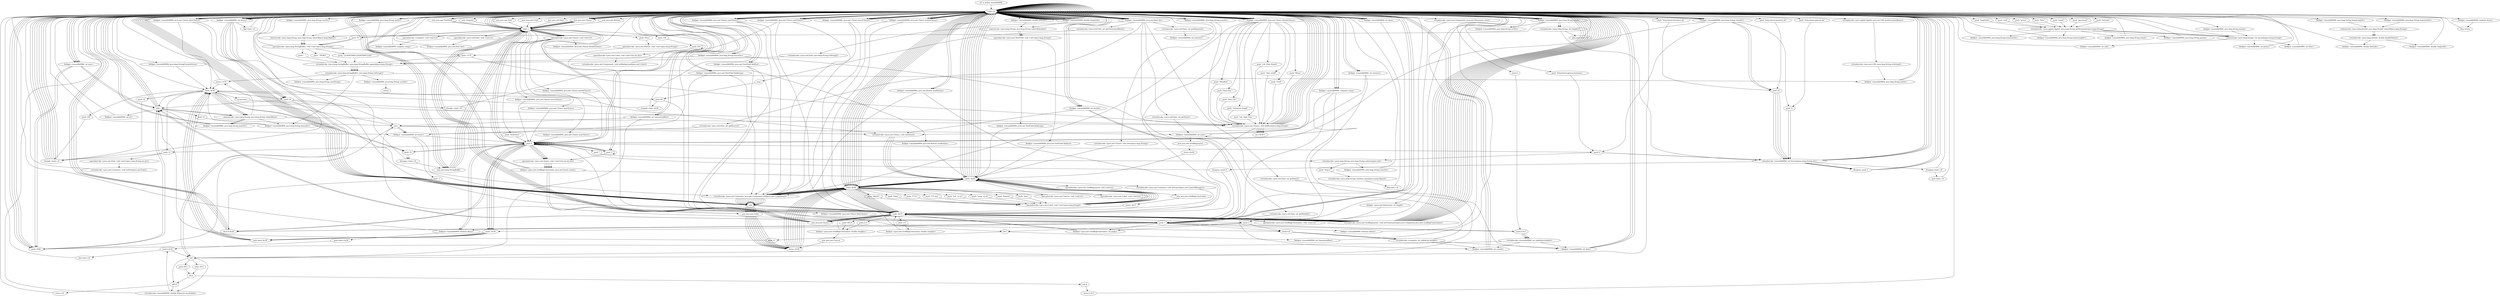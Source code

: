digraph "" {
    "r0 := @this: moonlib0994"
    "load.r r0"
    "r0 := @this: moonlib0994"->"load.r r0";
    "new compute"
    "load.r r0"->"new compute";
    "dup1.r"
    "new compute"->"dup1.r";
    "specialinvoke <compute: void <init>()>"
    "dup1.r"->"specialinvoke <compute: void <init>()>";
    "fieldput <moonlib0994: compute comp>"
    "specialinvoke <compute: void <init>()>"->"fieldput <moonlib0994: compute comp>";
    "fieldput <moonlib0994: compute comp>"->"load.r r0";
    "new java.awt.Font"
    "load.r r0"->"new java.awt.Font";
    "new java.awt.Font"->"dup1.r";
    "push \"Helvetica\""
    "dup1.r"->"push \"Helvetica\"";
    "push 0"
    "push \"Helvetica\""->"push 0";
    "push 12"
    "push 0"->"push 12";
    "specialinvoke <java.awt.Font: void <init>(java.lang.String,int,int)>"
    "push 12"->"specialinvoke <java.awt.Font: void <init>(java.lang.String,int,int)>";
    "virtualinvoke <java.awt.Container: void setFont(java.awt.Font)>"
    "specialinvoke <java.awt.Font: void <init>(java.lang.String,int,int)>"->"virtualinvoke <java.awt.Container: void setFont(java.awt.Font)>";
    "virtualinvoke <java.awt.Container: void setFont(java.awt.Font)>"->"load.r r0";
    "load.r r0"->"load.r r0";
    "virtualinvoke <java.awt.Component: java.awt.Dimension size()>"
    "load.r r0"->"virtualinvoke <java.awt.Component: java.awt.Dimension size()>";
    "fieldget <java.awt.Dimension: int height>"
    "virtualinvoke <java.awt.Component: java.awt.Dimension size()>"->"fieldget <java.awt.Dimension: int height>";
    "push 2"
    "fieldget <java.awt.Dimension: int height>"->"push 2";
    "div.i"
    "push 2"->"div.i";
    "push 15"
    "div.i"->"push 15";
    "add.i"
    "push 15"->"add.i";
    "fieldput <moonlib0994: int y0>"
    "add.i"->"fieldput <moonlib0994: int y0>";
    "fieldput <moonlib0994: int y0>"->"load.r r0";
    "new java.awt.Color"
    "load.r r0"->"new java.awt.Color";
    "new java.awt.Color"->"dup1.r";
    "push 150"
    "dup1.r"->"push 150";
    "push 255"
    "push 150"->"push 255";
    "push 255"->"push 255";
    "specialinvoke <java.awt.Color: void <init>(int,int,int)>"
    "push 255"->"specialinvoke <java.awt.Color: void <init>(int,int,int)>";
    "virtualinvoke <java.awt.Component: void setBackground(java.awt.Color)>"
    "specialinvoke <java.awt.Color: void <init>(int,int,int)>"->"virtualinvoke <java.awt.Component: void setBackground(java.awt.Color)>";
    "virtualinvoke <java.awt.Component: void setBackground(java.awt.Color)>"->"load.r r0";
    "load.r r0"->"load.r r0";
    "push \"latitude\""
    "load.r r0"->"push \"latitude\"";
    "virtualinvoke <java.applet.Applet: java.lang.String getParameter(java.lang.String)>"
    "push \"latitude\""->"virtualinvoke <java.applet.Applet: java.lang.String getParameter(java.lang.String)>";
    "fieldput <moonlib0994: java.lang.String homeLatStr>"
    "virtualinvoke <java.applet.Applet: java.lang.String getParameter(java.lang.String)>"->"fieldput <moonlib0994: java.lang.String homeLatStr>";
    "fieldput <moonlib0994: java.lang.String homeLatStr>"->"load.r r0";
    "load.r r0"->"load.r r0";
    "push \"longitude\""
    "load.r r0"->"push \"longitude\"";
    "push \"longitude\""->"virtualinvoke <java.applet.Applet: java.lang.String getParameter(java.lang.String)>";
    "fieldput <moonlib0994: java.lang.String homeLongStr>"
    "virtualinvoke <java.applet.Applet: java.lang.String getParameter(java.lang.String)>"->"fieldput <moonlib0994: java.lang.String homeLongStr>";
    "fieldput <moonlib0994: java.lang.String homeLongStr>"->"load.r r0";
    "load.r r0"->"load.r r0";
    "push \"red\""
    "load.r r0"->"push \"red\"";
    "push \"red\""->"virtualinvoke <java.applet.Applet: java.lang.String getParameter(java.lang.String)>";
    "staticinvoke <java.lang.Integer: int parseInt(java.lang.String)>"
    "virtualinvoke <java.applet.Applet: java.lang.String getParameter(java.lang.String)>"->"staticinvoke <java.lang.Integer: int parseInt(java.lang.String)>";
    "fieldput <moonlib0994: int red>"
    "staticinvoke <java.lang.Integer: int parseInt(java.lang.String)>"->"fieldput <moonlib0994: int red>";
    "fieldput <moonlib0994: int red>"->"load.r r0";
    "load.r r0"->"load.r r0";
    "push \"green\""
    "load.r r0"->"push \"green\"";
    "push \"green\""->"virtualinvoke <java.applet.Applet: java.lang.String getParameter(java.lang.String)>";
    "virtualinvoke <java.applet.Applet: java.lang.String getParameter(java.lang.String)>"->"staticinvoke <java.lang.Integer: int parseInt(java.lang.String)>";
    "fieldput <moonlib0994: int green>"
    "staticinvoke <java.lang.Integer: int parseInt(java.lang.String)>"->"fieldput <moonlib0994: int green>";
    "fieldput <moonlib0994: int green>"->"load.r r0";
    "load.r r0"->"load.r r0";
    "push \"blue\""
    "load.r r0"->"push \"blue\"";
    "push \"blue\""->"virtualinvoke <java.applet.Applet: java.lang.String getParameter(java.lang.String)>";
    "virtualinvoke <java.applet.Applet: java.lang.String getParameter(java.lang.String)>"->"staticinvoke <java.lang.Integer: int parseInt(java.lang.String)>";
    "fieldput <moonlib0994: int blue>"
    "staticinvoke <java.lang.Integer: int parseInt(java.lang.String)>"->"fieldput <moonlib0994: int blue>";
    "fieldput <moonlib0994: int blue>"->"load.r r0";
    "load.r r0"->"load.r r0";
    "fieldget <moonlib0994: java.lang.String homeLatStr>"
    "load.r r0"->"fieldget <moonlib0994: java.lang.String homeLatStr>";
    "staticinvoke <java.lang.Double: java.lang.Double valueOf(java.lang.String)>"
    "fieldget <moonlib0994: java.lang.String homeLatStr>"->"staticinvoke <java.lang.Double: java.lang.Double valueOf(java.lang.String)>";
    "virtualinvoke <java.lang.Double: double doubleValue()>"
    "staticinvoke <java.lang.Double: java.lang.Double valueOf(java.lang.String)>"->"virtualinvoke <java.lang.Double: double doubleValue()>";
    "fieldput <moonlib0994: double latitude>"
    "virtualinvoke <java.lang.Double: double doubleValue()>"->"fieldput <moonlib0994: double latitude>";
    "fieldput <moonlib0994: double latitude>"->"load.r r0";
    "load.r r0"->"load.r r0";
    "fieldget <moonlib0994: java.lang.String homeLongStr>"
    "load.r r0"->"fieldget <moonlib0994: java.lang.String homeLongStr>";
    "fieldget <moonlib0994: java.lang.String homeLongStr>"->"staticinvoke <java.lang.Double: java.lang.Double valueOf(java.lang.String)>";
    "staticinvoke <java.lang.Double: java.lang.Double valueOf(java.lang.String)>"->"virtualinvoke <java.lang.Double: double doubleValue()>";
    "fieldput <moonlib0994: double longitude>"
    "virtualinvoke <java.lang.Double: double doubleValue()>"->"fieldput <moonlib0994: double longitude>";
    "fieldput <moonlib0994: double longitude>"->"load.r r0";
    "load.r r0"->"load.r r0";
    "virtualinvoke <java.applet.Applet: java.net.URL getDocumentBase()>"
    "load.r r0"->"virtualinvoke <java.applet.Applet: java.net.URL getDocumentBase()>";
    "virtualinvoke <java.net.URL: java.lang.String toString()>"
    "virtualinvoke <java.applet.Applet: java.net.URL getDocumentBase()>"->"virtualinvoke <java.net.URL: java.lang.String toString()>";
    "fieldput <moonlib0994: java.lang.String myStr>"
    "virtualinvoke <java.net.URL: java.lang.String toString()>"->"fieldput <moonlib0994: java.lang.String myStr>";
    "fieldput <moonlib0994: java.lang.String myStr>"->"load.r r0";
    "new java.lang.StringBuffer"
    "load.r r0"->"new java.lang.StringBuffer";
    "new java.lang.StringBuffer"->"dup1.r";
    "dup1.r"->"load.r r0";
    "fieldget <moonlib0994: java.lang.String myStr>"
    "load.r r0"->"fieldget <moonlib0994: java.lang.String myStr>";
    "staticinvoke <java.lang.String: java.lang.String valueOf(java.lang.Object)>"
    "fieldget <moonlib0994: java.lang.String myStr>"->"staticinvoke <java.lang.String: java.lang.String valueOf(java.lang.Object)>";
    "specialinvoke <java.lang.StringBuffer: void <init>(java.lang.String)>"
    "staticinvoke <java.lang.String: java.lang.String valueOf(java.lang.Object)>"->"specialinvoke <java.lang.StringBuffer: void <init>(java.lang.String)>";
    "push \"1234567890123456789012345\""
    "specialinvoke <java.lang.StringBuffer: void <init>(java.lang.String)>"->"push \"1234567890123456789012345\"";
    "virtualinvoke <java.lang.StringBuffer: java.lang.StringBuffer append(java.lang.String)>"
    "push \"1234567890123456789012345\""->"virtualinvoke <java.lang.StringBuffer: java.lang.StringBuffer append(java.lang.String)>";
    "virtualinvoke <java.lang.StringBuffer: java.lang.String toString()>"
    "virtualinvoke <java.lang.StringBuffer: java.lang.StringBuffer append(java.lang.String)>"->"virtualinvoke <java.lang.StringBuffer: java.lang.String toString()>";
    "virtualinvoke <java.lang.StringBuffer: java.lang.String toString()>"->"fieldput <moonlib0994: java.lang.String myStr>";
    "fieldput <moonlib0994: java.lang.String myStr>"->"load.r r0";
    "load.r r0"->"load.r r0";
    "load.r r0"->"fieldget <moonlib0994: java.lang.String myStr>";
    "fieldget <moonlib0994: java.lang.String myStr>"->"push 0";
    "push 27"
    "push 0"->"push 27";
    "virtualinvoke <java.lang.String: java.lang.String substring(int,int)>"
    "push 27"->"virtualinvoke <java.lang.String: java.lang.String substring(int,int)>";
    "fieldput <moonlib0994: java.lang.String wwwStr>"
    "virtualinvoke <java.lang.String: java.lang.String substring(int,int)>"->"fieldput <moonlib0994: java.lang.String wwwStr>";
    "fieldput <moonlib0994: java.lang.String wwwStr>"->"load.r r0";
    "new java.util.Date"
    "load.r r0"->"new java.util.Date";
    "new java.util.Date"->"dup1.r";
    "specialinvoke <java.util.Date: void <init>()>"
    "dup1.r"->"specialinvoke <java.util.Date: void <init>()>";
    "fieldput <moonlib0994: java.util.Date dat>"
    "specialinvoke <java.util.Date: void <init>()>"->"fieldput <moonlib0994: java.util.Date dat>";
    "fieldput <moonlib0994: java.util.Date dat>"->"load.r r0";
    "load.r r0"->"load.r r0";
    "fieldget <moonlib0994: java.util.Date dat>"
    "load.r r0"->"fieldget <moonlib0994: java.util.Date dat>";
    "virtualinvoke <java.util.Date: int getYear()>"
    "fieldget <moonlib0994: java.util.Date dat>"->"virtualinvoke <java.util.Date: int getYear()>";
    "fieldput <moonlib0994: int year>"
    "virtualinvoke <java.util.Date: int getYear()>"->"fieldput <moonlib0994: int year>";
    "fieldput <moonlib0994: int year>"->"load.r r0";
    "load.r r0"->"load.r r0";
    "load.r r0"->"fieldget <moonlib0994: java.util.Date dat>";
    "virtualinvoke <java.util.Date: int getMonth()>"
    "fieldget <moonlib0994: java.util.Date dat>"->"virtualinvoke <java.util.Date: int getMonth()>";
    "fieldput <moonlib0994: int month>"
    "virtualinvoke <java.util.Date: int getMonth()>"->"fieldput <moonlib0994: int month>";
    "fieldput <moonlib0994: int month>"->"load.r r0";
    "load.r r0"->"load.r r0";
    "load.r r0"->"fieldget <moonlib0994: java.util.Date dat>";
    "virtualinvoke <java.util.Date: int getDate()>"
    "fieldget <moonlib0994: java.util.Date dat>"->"virtualinvoke <java.util.Date: int getDate()>";
    "fieldput <moonlib0994: int date>"
    "virtualinvoke <java.util.Date: int getDate()>"->"fieldput <moonlib0994: int date>";
    "fieldput <moonlib0994: int date>"->"load.r r0";
    "load.r r0"->"load.r r0";
    "load.r r0"->"fieldget <moonlib0994: java.util.Date dat>";
    "virtualinvoke <java.util.Date: int getHours()>"
    "fieldget <moonlib0994: java.util.Date dat>"->"virtualinvoke <java.util.Date: int getHours()>";
    "fieldput <moonlib0994: int hours>"
    "virtualinvoke <java.util.Date: int getHours()>"->"fieldput <moonlib0994: int hours>";
    "fieldput <moonlib0994: int hours>"->"load.r r0";
    "load.r r0"->"load.r r0";
    "fieldget <moonlib0994: int date>"
    "load.r r0"->"fieldget <moonlib0994: int date>";
    "fieldget <moonlib0994: int date>"->"load.r r0";
    "fieldget <moonlib0994: int month>"
    "load.r r0"->"fieldget <moonlib0994: int month>";
    "push 1"
    "fieldget <moonlib0994: int month>"->"push 1";
    "push 1"->"add.i";
    "add.i"->"load.r r0";
    "fieldget <moonlib0994: int year>"
    "load.r r0"->"fieldget <moonlib0994: int year>";
    "push 1900"
    "fieldget <moonlib0994: int year>"->"push 1900";
    "push 1900"->"add.i";
    "add.i"->"load.r r0";
    "fieldget <moonlib0994: int hours>"
    "load.r r0"->"fieldget <moonlib0994: int hours>";
    "i2d"
    "fieldget <moonlib0994: int hours>"->"i2d";
    "virtualinvoke <moonlib0994: double JD(int,int,int,double)>"
    "i2d"->"virtualinvoke <moonlib0994: double JD(int,int,int,double)>";
    "virtualinvoke <moonlib0994: double JD(int,int,int,double)>"->"load.r r0";
    "load.r r0"->"load.r r0";
    "load.r r0"->"fieldget <moonlib0994: java.util.Date dat>";
    "virtualinvoke <java.util.Date: int getTimezoneOffset()>"
    "fieldget <moonlib0994: java.util.Date dat>"->"virtualinvoke <java.util.Date: int getTimezoneOffset()>";
    "neg.i"
    "virtualinvoke <java.util.Date: int getTimezoneOffset()>"->"neg.i";
    "push 60"
    "neg.i"->"push 60";
    "push 60"->"div.i";
    "fieldput <moonlib0994: int timezoneoffset>"
    "div.i"->"fieldput <moonlib0994: int timezoneoffset>";
    "fieldput <moonlib0994: int timezoneoffset>"->"load.r r0";
    "fieldget <moonlib0994: int timezoneoffset>"
    "load.r r0"->"fieldget <moonlib0994: int timezoneoffset>";
    "fieldget <moonlib0994: int timezoneoffset>"->"i2d";
    "push 24.0"
    "i2d"->"push 24.0";
    "div.d"
    "push 24.0"->"div.d";
    "sub.d"
    "div.d"->"sub.d";
    "store.d d15"
    "sub.d"->"store.d d15";
    "store.d d15"->"load.r r0";
    "load.r r0"->"load.r r0";
    "load.r r0"->"fieldget <moonlib0994: int hours>";
    "fieldget <moonlib0994: int hours>"->"load.r r0";
    "load.r r0"->"fieldget <moonlib0994: int timezoneoffset>";
    "sub.i"
    "fieldget <moonlib0994: int timezoneoffset>"->"sub.i";
    "sub.i"->"fieldput <moonlib0994: int hours>";
    "fieldput <moonlib0994: int hours>"->"push 0";
    "store.b $r36"
    "push 0"->"store.b $r36";
    "store.b $r36"->"load.r r0";
    "load.r r0"->"fieldget <moonlib0994: int hours>";
    "ifge load.r r0"
    "fieldget <moonlib0994: int hours>"->"ifge load.r r0";
    "ifge load.r r0"->"load.r r0";
    "load.r r0"->"load.r r0";
    "load.r r0"->"fieldget <moonlib0994: int hours>";
    "push 24"
    "fieldget <moonlib0994: int hours>"->"push 24";
    "push 24"->"add.i";
    "add.i"->"fieldput <moonlib0994: int hours>";
    "push -1"
    "fieldput <moonlib0994: int hours>"->"push -1";
    "push -1"->"store.b $r36";
    "store.b $r36"->"load.r r0";
    "load.r r0"->"fieldget <moonlib0994: int hours>";
    "fieldget <moonlib0994: int hours>"->"push 24";
    "ifcmple.i load.r r0"
    "push 24"->"ifcmple.i load.r r0";
    "ifcmple.i load.r r0"->"load.r r0";
    "load.r r0"->"load.r r0";
    "load.r r0"->"fieldget <moonlib0994: int hours>";
    "fieldget <moonlib0994: int hours>"->"push 24";
    "push 24"->"sub.i";
    "sub.i"->"fieldput <moonlib0994: int hours>";
    "fieldput <moonlib0994: int hours>"->"push 1";
    "push 1"->"store.b $r36";
    "store.b $r36"->"load.r r0";
    "load.r r0"->"load.r r0";
    "load.r r0"->"fieldget <moonlib0994: java.util.Date dat>";
    "virtualinvoke <java.util.Date: int getMinutes()>"
    "fieldget <moonlib0994: java.util.Date dat>"->"virtualinvoke <java.util.Date: int getMinutes()>";
    "fieldput <moonlib0994: int minutes>"
    "virtualinvoke <java.util.Date: int getMinutes()>"->"fieldput <moonlib0994: int minutes>";
    "fieldput <moonlib0994: int minutes>"->"load.r r0";
    "load.r r0"->"load.r r0";
    "load.r r0"->"fieldget <moonlib0994: int date>";
    "fieldget <moonlib0994: int date>"->"load.r r0";
    "load.r r0"->"fieldget <moonlib0994: int month>";
    "fieldget <moonlib0994: int month>"->"push 1";
    "push 1"->"add.i";
    "add.i"->"load.r r0";
    "load.r r0"->"fieldget <moonlib0994: int year>";
    "fieldget <moonlib0994: int year>"->"push 1900";
    "push 1900"->"add.i";
    "add.i"->"load.r r0";
    "load.r r0"->"fieldget <moonlib0994: int hours>";
    "fieldget <moonlib0994: int hours>"->"i2d";
    "i2d"->"load.r r0";
    "fieldget <moonlib0994: int minutes>"
    "load.r r0"->"fieldget <moonlib0994: int minutes>";
    "fieldget <moonlib0994: int minutes>"->"i2d";
    "push 60.0"
    "i2d"->"push 60.0";
    "push 60.0"->"div.d";
    "add.d"
    "div.d"->"add.d";
    "add.d"->"virtualinvoke <moonlib0994: double JD(int,int,int,double)>";
    "load.b $r36"
    "virtualinvoke <moonlib0994: double JD(int,int,int,double)>"->"load.b $r36";
    "load.b $r36"->"i2d";
    "i2d"->"add.d";
    "store.d d1"
    "add.d"->"store.d d1";
    "store.d d1"->"load.r r0";
    "load.r r0"->"load.r r0";
    "fieldget <moonlib0994: compute comp>"
    "load.r r0"->"fieldget <moonlib0994: compute comp>";
    "fieldget <moonlib0994: compute comp>"->"push 2";
    "load.d d1"
    "push 2"->"load.d d1";
    "virtualinvoke <compute: int caldat(int,double)>"
    "load.d d1"->"virtualinvoke <compute: int caldat(int,double)>";
    "virtualinvoke <compute: int caldat(int,double)>"->"fieldput <moonlib0994: int month>";
    "fieldput <moonlib0994: int month>"->"load.r r0";
    "load.r r0"->"load.r r0";
    "load.r r0"->"fieldget <moonlib0994: compute comp>";
    "fieldget <moonlib0994: compute comp>"->"push 1";
    "push 1"->"load.d d1";
    "load.d d1"->"virtualinvoke <compute: int caldat(int,double)>";
    "virtualinvoke <compute: int caldat(int,double)>"->"fieldput <moonlib0994: int date>";
    "fieldput <moonlib0994: int date>"->"load.r r0";
    "load.r r0"->"load.r r0";
    "load.r r0"->"fieldget <moonlib0994: compute comp>";
    "fieldget <moonlib0994: compute comp>"->"push 0";
    "push 0"->"load.d d1";
    "load.d d1"->"virtualinvoke <compute: int caldat(int,double)>";
    "virtualinvoke <compute: int caldat(int,double)>"->"fieldput <moonlib0994: int year>";
    "fieldput <moonlib0994: int year>"->"load.r r0";
    "load.r r0"->"load.r r0";
    "load.r r0"->"push 1";
    "load.d d15"
    "push 1"->"load.d d15";
    "virtualinvoke <moonlib0994: int caldat(int,double)>"
    "load.d d15"->"virtualinvoke <moonlib0994: int caldat(int,double)>";
    "virtualinvoke <moonlib0994: int caldat(int,double)>"->"fieldput <moonlib0994: int date>";
    "fieldput <moonlib0994: int date>"->"load.r r0";
    "load.r r0"->"load.r r0";
    "load.r r0"->"push 2";
    "push 2"->"load.d d15";
    "load.d d15"->"virtualinvoke <moonlib0994: int caldat(int,double)>";
    "virtualinvoke <moonlib0994: int caldat(int,double)>"->"fieldput <moonlib0994: int month>";
    "fieldput <moonlib0994: int month>"->"load.r r0";
    "load.r r0"->"load.r r0";
    "push 4"
    "load.r r0"->"push 4";
    "push 4"->"load.d d15";
    "load.d d15"->"virtualinvoke <moonlib0994: int caldat(int,double)>";
    "virtualinvoke <moonlib0994: int caldat(int,double)>"->"push 1900";
    "push 1900"->"sub.i";
    "sub.i"->"fieldput <moonlib0994: int year>";
    "new java.awt.GridBagLayout"
    "fieldput <moonlib0994: int year>"->"new java.awt.GridBagLayout";
    "store.r $r36"
    "new java.awt.GridBagLayout"->"store.r $r36";
    "load.r $r36"
    "store.r $r36"->"load.r $r36";
    "specialinvoke <java.awt.GridBagLayout: void <init>()>"
    "load.r $r36"->"specialinvoke <java.awt.GridBagLayout: void <init>()>";
    "new java.awt.GridBagConstraints"
    "specialinvoke <java.awt.GridBagLayout: void <init>()>"->"new java.awt.GridBagConstraints";
    "store.r $r37"
    "new java.awt.GridBagConstraints"->"store.r $r37";
    "load.r $r37"
    "store.r $r37"->"load.r $r37";
    "specialinvoke <java.awt.GridBagConstraints: void <init>()>"
    "load.r $r37"->"specialinvoke <java.awt.GridBagConstraints: void <init>()>";
    "specialinvoke <java.awt.GridBagConstraints: void <init>()>"->"load.r r0";
    "load.r r0"->"load.r $r36";
    "virtualinvoke <java.awt.Container: void setLayout(java.awt.LayoutManager)>"
    "load.r $r36"->"virtualinvoke <java.awt.Container: void setLayout(java.awt.LayoutManager)>";
    "virtualinvoke <java.awt.Container: void setLayout(java.awt.LayoutManager)>"->"load.r $r37";
    "push 1.0"
    "load.r $r37"->"push 1.0";
    "fieldput <java.awt.GridBagConstraints: double weightx>"
    "push 1.0"->"fieldput <java.awt.GridBagConstraints: double weightx>";
    "fieldput <java.awt.GridBagConstraints: double weightx>"->"load.r $r37";
    "push 0.0"
    "load.r $r37"->"push 0.0";
    "fieldput <java.awt.GridBagConstraints: double weighty>"
    "push 0.0"->"fieldput <java.awt.GridBagConstraints: double weighty>";
    "fieldput <java.awt.GridBagConstraints: double weighty>"->"load.r $r37";
    "new java.awt.Insets"
    "load.r $r37"->"new java.awt.Insets";
    "new java.awt.Insets"->"dup1.r";
    "push 5"
    "dup1.r"->"push 5";
    "push 5"->"push 5";
    "push 5"->"push 0";
    "push 0"->"push 0";
    "specialinvoke <java.awt.Insets: void <init>(int,int,int,int)>"
    "push 0"->"specialinvoke <java.awt.Insets: void <init>(int,int,int,int)>";
    "fieldput <java.awt.GridBagConstraints: java.awt.Insets insets>"
    "specialinvoke <java.awt.Insets: void <init>(int,int,int,int)>"->"fieldput <java.awt.GridBagConstraints: java.awt.Insets insets>";
    "new java.awt.Label"
    "fieldput <java.awt.GridBagConstraints: java.awt.Insets insets>"->"new java.awt.Label";
    "store.r $r39"
    "new java.awt.Label"->"store.r $r39";
    "load.r $r39"
    "store.r $r39"->"load.r $r39";
    "push \"Year\""
    "load.r $r39"->"push \"Year\"";
    "specialinvoke <java.awt.Label: void <init>(java.lang.String)>"
    "push \"Year\""->"specialinvoke <java.awt.Label: void <init>(java.lang.String)>";
    "specialinvoke <java.awt.Label: void <init>(java.lang.String)>"->"load.r $r36";
    "load.r $r36"->"load.r $r39";
    "load.r $r39"->"load.r $r37";
    "virtualinvoke <java.awt.GridBagLayout: void setConstraints(java.awt.Component,java.awt.GridBagConstraints)>"
    "load.r $r37"->"virtualinvoke <java.awt.GridBagLayout: void setConstraints(java.awt.Component,java.awt.GridBagConstraints)>";
    "virtualinvoke <java.awt.GridBagLayout: void setConstraints(java.awt.Component,java.awt.GridBagConstraints)>"->"load.r r0";
    "load.r r0"->"load.r $r39";
    "virtualinvoke <java.awt.Container: java.awt.Component add(java.awt.Component)>"
    "load.r $r39"->"virtualinvoke <java.awt.Container: java.awt.Component add(java.awt.Component)>";
    "pop"
    "virtualinvoke <java.awt.Container: java.awt.Component add(java.awt.Component)>"->"pop";
    "pop"->"load.r $r37";
    "load.r $r37"->"new java.awt.Insets";
    "new java.awt.Insets"->"dup1.r";
    "dup1.r"->"push 5";
    "push 5"->"push 0";
    "push 0"->"push 0";
    "push 0"->"push 0";
    "push 0"->"specialinvoke <java.awt.Insets: void <init>(int,int,int,int)>";
    "specialinvoke <java.awt.Insets: void <init>(int,int,int,int)>"->"fieldput <java.awt.GridBagConstraints: java.awt.Insets insets>";
    "fieldput <java.awt.GridBagConstraints: java.awt.Insets insets>"->"new java.awt.Label";
    "new java.awt.Label"->"store.r $r39";
    "store.r $r39"->"load.r $r39";
    "push \"Month\""
    "load.r $r39"->"push \"Month\"";
    "push \"Month\""->"specialinvoke <java.awt.Label: void <init>(java.lang.String)>";
    "specialinvoke <java.awt.Label: void <init>(java.lang.String)>"->"load.r $r36";
    "load.r $r36"->"load.r $r39";
    "load.r $r39"->"load.r $r37";
    "load.r $r37"->"virtualinvoke <java.awt.GridBagLayout: void setConstraints(java.awt.Component,java.awt.GridBagConstraints)>";
    "virtualinvoke <java.awt.GridBagLayout: void setConstraints(java.awt.Component,java.awt.GridBagConstraints)>"->"load.r r0";
    "load.r r0"->"load.r $r39";
    "load.r $r39"->"virtualinvoke <java.awt.Container: java.awt.Component add(java.awt.Component)>";
    "virtualinvoke <java.awt.Container: java.awt.Component add(java.awt.Component)>"->"pop";
    "pop"->"new java.awt.Label";
    "new java.awt.Label"->"store.r $r39";
    "store.r $r39"->"load.r $r39";
    "push \"Date\""
    "load.r $r39"->"push \"Date\"";
    "push \"Date\""->"specialinvoke <java.awt.Label: void <init>(java.lang.String)>";
    "specialinvoke <java.awt.Label: void <init>(java.lang.String)>"->"load.r $r36";
    "load.r $r36"->"load.r $r39";
    "load.r $r39"->"load.r $r37";
    "load.r $r37"->"virtualinvoke <java.awt.GridBagLayout: void setConstraints(java.awt.Component,java.awt.GridBagConstraints)>";
    "virtualinvoke <java.awt.GridBagLayout: void setConstraints(java.awt.Component,java.awt.GridBagConstraints)>"->"load.r r0";
    "load.r r0"->"load.r $r39";
    "load.r $r39"->"virtualinvoke <java.awt.Container: java.awt.Component add(java.awt.Component)>";
    "virtualinvoke <java.awt.Container: java.awt.Component add(java.awt.Component)>"->"pop";
    "pop"->"new java.awt.Label";
    "new java.awt.Label"->"store.r $r39";
    "store.r $r39"->"load.r $r39";
    "push \"UT h\""
    "load.r $r39"->"push \"UT h\"";
    "push \"UT h\""->"specialinvoke <java.awt.Label: void <init>(java.lang.String)>";
    "specialinvoke <java.awt.Label: void <init>(java.lang.String)>"->"load.r $r36";
    "load.r $r36"->"load.r $r39";
    "load.r $r39"->"load.r $r37";
    "load.r $r37"->"virtualinvoke <java.awt.GridBagLayout: void setConstraints(java.awt.Component,java.awt.GridBagConstraints)>";
    "virtualinvoke <java.awt.GridBagLayout: void setConstraints(java.awt.Component,java.awt.GridBagConstraints)>"->"load.r r0";
    "load.r r0"->"load.r $r39";
    "load.r $r39"->"virtualinvoke <java.awt.Container: java.awt.Component add(java.awt.Component)>";
    "virtualinvoke <java.awt.Container: java.awt.Component add(java.awt.Component)>"->"pop";
    "pop"->"new java.awt.Label";
    "new java.awt.Label"->"store.r $r39";
    "store.r $r39"->"load.r $r39";
    "push \"UT min\""
    "load.r $r39"->"push \"UT min\"";
    "push \"UT min\""->"specialinvoke <java.awt.Label: void <init>(java.lang.String)>";
    "specialinvoke <java.awt.Label: void <init>(java.lang.String)>"->"load.r $r36";
    "load.r $r36"->"load.r $r39";
    "load.r $r39"->"load.r $r37";
    "load.r $r37"->"virtualinvoke <java.awt.GridBagLayout: void setConstraints(java.awt.Component,java.awt.GridBagConstraints)>";
    "virtualinvoke <java.awt.GridBagLayout: void setConstraints(java.awt.Component,java.awt.GridBagConstraints)>"->"load.r r0";
    "load.r r0"->"load.r $r39";
    "load.r $r39"->"virtualinvoke <java.awt.Container: java.awt.Component add(java.awt.Component)>";
    "virtualinvoke <java.awt.Container: java.awt.Component add(java.awt.Component)>"->"pop";
    "pop"->"new java.awt.Label";
    "new java.awt.Label"->"store.r $r39";
    "store.r $r39"->"load.r $r39";
    "specialinvoke <java.awt.Label: void <init>()>"
    "load.r $r39"->"specialinvoke <java.awt.Label: void <init>()>";
    "specialinvoke <java.awt.Label: void <init>()>"->"load.r $r36";
    "load.r $r36"->"load.r $r39";
    "load.r $r39"->"load.r $r37";
    "load.r $r37"->"virtualinvoke <java.awt.GridBagLayout: void setConstraints(java.awt.Component,java.awt.GridBagConstraints)>";
    "virtualinvoke <java.awt.GridBagLayout: void setConstraints(java.awt.Component,java.awt.GridBagConstraints)>"->"load.r r0";
    "load.r r0"->"load.r $r39";
    "load.r $r39"->"virtualinvoke <java.awt.Container: java.awt.Component add(java.awt.Component)>";
    "virtualinvoke <java.awt.Container: java.awt.Component add(java.awt.Component)>"->"pop";
    "pop"->"new java.awt.Label";
    "new java.awt.Label"->"store.r $r39";
    "store.r $r39"->"load.r $r39";
    "push \"Lat. xx.xx\""
    "load.r $r39"->"push \"Lat. xx.xx\"";
    "push \"Lat. xx.xx\""->"specialinvoke <java.awt.Label: void <init>(java.lang.String)>";
    "specialinvoke <java.awt.Label: void <init>(java.lang.String)>"->"load.r $r36";
    "load.r $r36"->"load.r $r39";
    "load.r $r39"->"load.r $r37";
    "load.r $r37"->"virtualinvoke <java.awt.GridBagLayout: void setConstraints(java.awt.Component,java.awt.GridBagConstraints)>";
    "virtualinvoke <java.awt.GridBagLayout: void setConstraints(java.awt.Component,java.awt.GridBagConstraints)>"->"load.r r0";
    "load.r r0"->"load.r $r39";
    "load.r $r39"->"virtualinvoke <java.awt.Container: java.awt.Component add(java.awt.Component)>";
    "virtualinvoke <java.awt.Container: java.awt.Component add(java.awt.Component)>"->"pop";
    "pop"->"new java.awt.Label";
    "new java.awt.Label"->"store.r $r39";
    "store.r $r39"->"load.r $r39";
    "push \"Long. xx.xx\""
    "load.r $r39"->"push \"Long. xx.xx\"";
    "push \"Long. xx.xx\""->"specialinvoke <java.awt.Label: void <init>(java.lang.String)>";
    "specialinvoke <java.awt.Label: void <init>(java.lang.String)>"->"load.r $r36";
    "load.r $r36"->"load.r $r39";
    "load.r $r39"->"load.r $r37";
    "load.r $r37"->"virtualinvoke <java.awt.GridBagLayout: void setConstraints(java.awt.Component,java.awt.GridBagConstraints)>";
    "virtualinvoke <java.awt.GridBagLayout: void setConstraints(java.awt.Component,java.awt.GridBagConstraints)>"->"load.r r0";
    "load.r r0"->"load.r $r39";
    "load.r $r39"->"virtualinvoke <java.awt.Container: java.awt.Component add(java.awt.Component)>";
    "virtualinvoke <java.awt.Container: java.awt.Component add(java.awt.Component)>"->"pop";
    "pop"->"new java.awt.Label";
    "new java.awt.Label"->"store.r $r39";
    "store.r $r39"->"load.r $r39";
    "push \"Details\""
    "load.r $r39"->"push \"Details\"";
    "push \"Details\""->"specialinvoke <java.awt.Label: void <init>(java.lang.String)>";
    "specialinvoke <java.awt.Label: void <init>(java.lang.String)>"->"load.r $r36";
    "load.r $r36"->"load.r $r39";
    "load.r $r39"->"load.r $r37";
    "load.r $r37"->"virtualinvoke <java.awt.GridBagLayout: void setConstraints(java.awt.Component,java.awt.GridBagConstraints)>";
    "virtualinvoke <java.awt.GridBagLayout: void setConstraints(java.awt.Component,java.awt.GridBagConstraints)>"->"load.r r0";
    "load.r r0"->"load.r $r39";
    "load.r $r39"->"virtualinvoke <java.awt.Container: java.awt.Component add(java.awt.Component)>";
    "virtualinvoke <java.awt.Container: java.awt.Component add(java.awt.Component)>"->"pop";
    "pop"->"load.r $r37";
    "load.r $r37"->"push 1";
    "fieldput <java.awt.GridBagConstraints: int gridy>"
    "push 1"->"fieldput <java.awt.GridBagConstraints: int gridy>";
    "fieldput <java.awt.GridBagConstraints: int gridy>"->"load.r $r37";
    "load.r $r37"->"new java.awt.Insets";
    "new java.awt.Insets"->"dup1.r";
    "dup1.r"->"push 0";
    "push 10"
    "push 0"->"push 10";
    "push 10"->"push 0";
    "push 0"->"push 0";
    "push 0"->"specialinvoke <java.awt.Insets: void <init>(int,int,int,int)>";
    "specialinvoke <java.awt.Insets: void <init>(int,int,int,int)>"->"fieldput <java.awt.GridBagConstraints: java.awt.Insets insets>";
    "fieldput <java.awt.GridBagConstraints: java.awt.Insets insets>"->"load.r r0";
    "new java.awt.Choice"
    "load.r r0"->"new java.awt.Choice";
    "new java.awt.Choice"->"dup1.r";
    "specialinvoke <java.awt.Choice: void <init>()>"
    "dup1.r"->"specialinvoke <java.awt.Choice: void <init>()>";
    "fieldput <moonlib0994: java.awt.Choice yearChoice>"
    "specialinvoke <java.awt.Choice: void <init>()>"->"fieldput <moonlib0994: java.awt.Choice yearChoice>";
    "fieldput <moonlib0994: java.awt.Choice yearChoice>"->"push 0";
    "store.i $r39"
    "push 0"->"store.i $r39";
    "goto load.i $r39"
    "store.i $r39"->"goto load.i $r39";
    "load.i $r39"
    "goto load.i $r39"->"load.i $r39";
    "push 100"
    "load.i $r39"->"push 100";
    "ifcmplt.i load.r r0"
    "push 100"->"ifcmplt.i load.r r0";
    "ifcmplt.i load.r r0"->"load.r r0";
    "load.r r0"->"push 1900";
    "push 1900"->"load.r r0";
    "load.r r0"->"fieldget <moonlib0994: int year>";
    "fieldget <moonlib0994: int year>"->"add.i";
    "staticinvoke <java.lang.String: java.lang.String valueOf(int)>"
    "add.i"->"staticinvoke <java.lang.String: java.lang.String valueOf(int)>";
    "fieldput <moonlib0994: java.lang.String yearStr>"
    "staticinvoke <java.lang.String: java.lang.String valueOf(int)>"->"fieldput <moonlib0994: java.lang.String yearStr>";
    "fieldput <moonlib0994: java.lang.String yearStr>"->"load.r r0";
    "fieldget <moonlib0994: java.awt.Choice yearChoice>"
    "load.r r0"->"fieldget <moonlib0994: java.awt.Choice yearChoice>";
    "fieldget <moonlib0994: java.awt.Choice yearChoice>"->"load.r r0";
    "fieldget <moonlib0994: java.lang.String yearStr>"
    "load.r r0"->"fieldget <moonlib0994: java.lang.String yearStr>";
    "virtualinvoke <java.awt.Choice: void select(java.lang.String)>"
    "fieldget <moonlib0994: java.lang.String yearStr>"->"virtualinvoke <java.awt.Choice: void select(java.lang.String)>";
    "virtualinvoke <java.awt.Choice: void select(java.lang.String)>"->"load.r $r36";
    "load.r $r36"->"load.r r0";
    "load.r r0"->"fieldget <moonlib0994: java.awt.Choice yearChoice>";
    "fieldget <moonlib0994: java.awt.Choice yearChoice>"->"load.r $r37";
    "load.r $r37"->"virtualinvoke <java.awt.GridBagLayout: void setConstraints(java.awt.Component,java.awt.GridBagConstraints)>";
    "virtualinvoke <java.awt.GridBagLayout: void setConstraints(java.awt.Component,java.awt.GridBagConstraints)>"->"load.r r0";
    "load.r r0"->"load.r r0";
    "load.r r0"->"fieldget <moonlib0994: java.awt.Choice yearChoice>";
    "fieldget <moonlib0994: java.awt.Choice yearChoice>"->"virtualinvoke <java.awt.Container: java.awt.Component add(java.awt.Component)>";
    "virtualinvoke <java.awt.Container: java.awt.Component add(java.awt.Component)>"->"pop";
    "pop"->"load.r $r37";
    "load.r $r37"->"new java.awt.Insets";
    "new java.awt.Insets"->"dup1.r";
    "dup1.r"->"push 0";
    "push 0"->"push 0";
    "push 0"->"push 0";
    "push 0"->"push 0";
    "push 0"->"specialinvoke <java.awt.Insets: void <init>(int,int,int,int)>";
    "specialinvoke <java.awt.Insets: void <init>(int,int,int,int)>"->"fieldput <java.awt.GridBagConstraints: java.awt.Insets insets>";
    "fieldput <java.awt.GridBagConstraints: java.awt.Insets insets>"->"load.r r0";
    "load.r r0"->"new java.awt.Choice";
    "new java.awt.Choice"->"dup1.r";
    "dup1.r"->"specialinvoke <java.awt.Choice: void <init>()>";
    "fieldput <moonlib0994: java.awt.Choice monthChoice>"
    "specialinvoke <java.awt.Choice: void <init>()>"->"fieldput <moonlib0994: java.awt.Choice monthChoice>";
    "fieldput <moonlib0994: java.awt.Choice monthChoice>"->"push 0";
    "push 0"->"store.i $r39";
    "store.i $r39"->"goto load.i $r39";
    "goto load.i $r39"->"load.i $r39";
    "load.i $r39"->"push 12";
    "push 12"->"ifcmplt.i load.r r0";
    "ifcmplt.i load.r r0"->"load.r r0";
    "fieldget <moonlib0994: java.awt.Choice monthChoice>"
    "load.r r0"->"fieldget <moonlib0994: java.awt.Choice monthChoice>";
    "fieldget <moonlib0994: java.awt.Choice monthChoice>"->"load.r r0";
    "load.r r0"->"fieldget <moonlib0994: int month>";
    "virtualinvoke <java.awt.Choice: void select(int)>"
    "fieldget <moonlib0994: int month>"->"virtualinvoke <java.awt.Choice: void select(int)>";
    "virtualinvoke <java.awt.Choice: void select(int)>"->"load.r $r36";
    "load.r $r36"->"load.r r0";
    "load.r r0"->"fieldget <moonlib0994: java.awt.Choice monthChoice>";
    "fieldget <moonlib0994: java.awt.Choice monthChoice>"->"load.r $r37";
    "load.r $r37"->"virtualinvoke <java.awt.GridBagLayout: void setConstraints(java.awt.Component,java.awt.GridBagConstraints)>";
    "virtualinvoke <java.awt.GridBagLayout: void setConstraints(java.awt.Component,java.awt.GridBagConstraints)>"->"load.r r0";
    "load.r r0"->"load.r r0";
    "load.r r0"->"fieldget <moonlib0994: java.awt.Choice monthChoice>";
    "fieldget <moonlib0994: java.awt.Choice monthChoice>"->"virtualinvoke <java.awt.Container: java.awt.Component add(java.awt.Component)>";
    "virtualinvoke <java.awt.Container: java.awt.Component add(java.awt.Component)>"->"pop";
    "pop"->"load.r r0";
    "load.r r0"->"new java.awt.Choice";
    "new java.awt.Choice"->"dup1.r";
    "dup1.r"->"specialinvoke <java.awt.Choice: void <init>()>";
    "fieldput <moonlib0994: java.awt.Choice dateChoice>"
    "specialinvoke <java.awt.Choice: void <init>()>"->"fieldput <moonlib0994: java.awt.Choice dateChoice>";
    "fieldput <moonlib0994: java.awt.Choice dateChoice>"->"push 1";
    "push 1"->"store.i $r39";
    "store.i $r39"->"goto load.i $r39";
    "goto load.i $r39"->"load.i $r39";
    "push 32"
    "load.i $r39"->"push 32";
    "push 32"->"ifcmplt.i load.r r0";
    "ifcmplt.i load.r r0"->"load.r r0";
    "fieldget <moonlib0994: java.awt.Choice dateChoice>"
    "load.r r0"->"fieldget <moonlib0994: java.awt.Choice dateChoice>";
    "fieldget <moonlib0994: java.awt.Choice dateChoice>"->"load.r r0";
    "load.r r0"->"fieldget <moonlib0994: int date>";
    "fieldget <moonlib0994: int date>"->"push 1";
    "push 1"->"sub.i";
    "sub.i"->"virtualinvoke <java.awt.Choice: void select(int)>";
    "virtualinvoke <java.awt.Choice: void select(int)>"->"load.r $r36";
    "load.r $r36"->"load.r r0";
    "load.r r0"->"fieldget <moonlib0994: java.awt.Choice dateChoice>";
    "fieldget <moonlib0994: java.awt.Choice dateChoice>"->"load.r $r37";
    "load.r $r37"->"virtualinvoke <java.awt.GridBagLayout: void setConstraints(java.awt.Component,java.awt.GridBagConstraints)>";
    "virtualinvoke <java.awt.GridBagLayout: void setConstraints(java.awt.Component,java.awt.GridBagConstraints)>"->"load.r r0";
    "load.r r0"->"load.r r0";
    "load.r r0"->"fieldget <moonlib0994: java.awt.Choice dateChoice>";
    "fieldget <moonlib0994: java.awt.Choice dateChoice>"->"virtualinvoke <java.awt.Container: java.awt.Component add(java.awt.Component)>";
    "virtualinvoke <java.awt.Container: java.awt.Component add(java.awt.Component)>"->"pop";
    "pop"->"load.r r0";
    "load.r r0"->"new java.awt.Choice";
    "new java.awt.Choice"->"dup1.r";
    "dup1.r"->"specialinvoke <java.awt.Choice: void <init>()>";
    "fieldput <moonlib0994: java.awt.Choice hoursChoice>"
    "specialinvoke <java.awt.Choice: void <init>()>"->"fieldput <moonlib0994: java.awt.Choice hoursChoice>";
    "fieldput <moonlib0994: java.awt.Choice hoursChoice>"->"push 0";
    "push 0"->"store.i $r39";
    "store.i $r39"->"goto load.i $r39";
    "goto load.i $r39"->"load.i $r39";
    "load.i $r39"->"push 24";
    "push 24"->"ifcmplt.i load.r r0";
    "ifcmplt.i load.r r0"->"load.r r0";
    "fieldget <moonlib0994: java.awt.Choice hoursChoice>"
    "load.r r0"->"fieldget <moonlib0994: java.awt.Choice hoursChoice>";
    "fieldget <moonlib0994: java.awt.Choice hoursChoice>"->"load.r r0";
    "load.r r0"->"fieldget <moonlib0994: int hours>";
    "fieldget <moonlib0994: int hours>"->"virtualinvoke <java.awt.Choice: void select(int)>";
    "virtualinvoke <java.awt.Choice: void select(int)>"->"load.r $r36";
    "load.r $r36"->"load.r r0";
    "load.r r0"->"fieldget <moonlib0994: java.awt.Choice hoursChoice>";
    "fieldget <moonlib0994: java.awt.Choice hoursChoice>"->"load.r $r37";
    "load.r $r37"->"virtualinvoke <java.awt.GridBagLayout: void setConstraints(java.awt.Component,java.awt.GridBagConstraints)>";
    "virtualinvoke <java.awt.GridBagLayout: void setConstraints(java.awt.Component,java.awt.GridBagConstraints)>"->"load.r r0";
    "load.r r0"->"load.r r0";
    "load.r r0"->"fieldget <moonlib0994: java.awt.Choice hoursChoice>";
    "fieldget <moonlib0994: java.awt.Choice hoursChoice>"->"virtualinvoke <java.awt.Container: java.awt.Component add(java.awt.Component)>";
    "virtualinvoke <java.awt.Container: java.awt.Component add(java.awt.Component)>"->"pop";
    "pop"->"load.r r0";
    "load.r r0"->"new java.awt.Choice";
    "new java.awt.Choice"->"dup1.r";
    "dup1.r"->"specialinvoke <java.awt.Choice: void <init>()>";
    "fieldput <moonlib0994: java.awt.Choice minChoice>"
    "specialinvoke <java.awt.Choice: void <init>()>"->"fieldput <moonlib0994: java.awt.Choice minChoice>";
    "fieldput <moonlib0994: java.awt.Choice minChoice>"->"push 0";
    "push 0"->"store.i $r39";
    "store.i $r39"->"goto load.i $r39";
    "goto load.i $r39"->"load.i $r39";
    "load.i $r39"->"push 60";
    "ifcmplt.i load.i $r39"
    "push 60"->"ifcmplt.i load.i $r39";
    "ifcmplt.i load.i $r39"->"load.r r0";
    "fieldget <moonlib0994: java.awt.Choice minChoice>"
    "load.r r0"->"fieldget <moonlib0994: java.awt.Choice minChoice>";
    "fieldget <moonlib0994: java.awt.Choice minChoice>"->"load.r r0";
    "load.r r0"->"fieldget <moonlib0994: int minutes>";
    "fieldget <moonlib0994: int minutes>"->"virtualinvoke <java.awt.Choice: void select(int)>";
    "virtualinvoke <java.awt.Choice: void select(int)>"->"load.r $r36";
    "load.r $r36"->"load.r r0";
    "load.r r0"->"fieldget <moonlib0994: java.awt.Choice minChoice>";
    "fieldget <moonlib0994: java.awt.Choice minChoice>"->"load.r $r37";
    "load.r $r37"->"virtualinvoke <java.awt.GridBagLayout: void setConstraints(java.awt.Component,java.awt.GridBagConstraints)>";
    "virtualinvoke <java.awt.GridBagLayout: void setConstraints(java.awt.Component,java.awt.GridBagConstraints)>"->"load.r r0";
    "load.r r0"->"load.r r0";
    "load.r r0"->"fieldget <moonlib0994: java.awt.Choice minChoice>";
    "fieldget <moonlib0994: java.awt.Choice minChoice>"->"virtualinvoke <java.awt.Container: java.awt.Component add(java.awt.Component)>";
    "virtualinvoke <java.awt.Container: java.awt.Component add(java.awt.Component)>"->"pop";
    "pop"->"load.r r0";
    "new java.awt.Button"
    "load.r r0"->"new java.awt.Button";
    "new java.awt.Button"->"dup1.r";
    "push \"Now\""
    "dup1.r"->"push \"Now\"";
    "specialinvoke <java.awt.Button: void <init>(java.lang.String)>"
    "push \"Now\""->"specialinvoke <java.awt.Button: void <init>(java.lang.String)>";
    "fieldput <moonlib0994: java.awt.Button nowButton>"
    "specialinvoke <java.awt.Button: void <init>(java.lang.String)>"->"fieldput <moonlib0994: java.awt.Button nowButton>";
    "fieldput <moonlib0994: java.awt.Button nowButton>"->"load.r $r36";
    "load.r $r36"->"load.r r0";
    "fieldget <moonlib0994: java.awt.Button nowButton>"
    "load.r r0"->"fieldget <moonlib0994: java.awt.Button nowButton>";
    "fieldget <moonlib0994: java.awt.Button nowButton>"->"load.r $r37";
    "load.r $r37"->"virtualinvoke <java.awt.GridBagLayout: void setConstraints(java.awt.Component,java.awt.GridBagConstraints)>";
    "virtualinvoke <java.awt.GridBagLayout: void setConstraints(java.awt.Component,java.awt.GridBagConstraints)>"->"load.r r0";
    "load.r r0"->"load.r r0";
    "load.r r0"->"fieldget <moonlib0994: java.awt.Button nowButton>";
    "fieldget <moonlib0994: java.awt.Button nowButton>"->"virtualinvoke <java.awt.Container: java.awt.Component add(java.awt.Component)>";
    "virtualinvoke <java.awt.Container: java.awt.Component add(java.awt.Component)>"->"pop";
    "pop"->"load.r r0";
    "new java.awt.TextField"
    "load.r r0"->"new java.awt.TextField";
    "new java.awt.TextField"->"dup1.r";
    "dup1.r"->"load.r r0";
    "fieldget <moonlib0994: double latitude>"
    "load.r r0"->"fieldget <moonlib0994: double latitude>";
    "staticinvoke <java.lang.String: java.lang.String valueOf(double)>"
    "fieldget <moonlib0994: double latitude>"->"staticinvoke <java.lang.String: java.lang.String valueOf(double)>";
    "specialinvoke <java.awt.TextField: void <init>(java.lang.String)>"
    "staticinvoke <java.lang.String: java.lang.String valueOf(double)>"->"specialinvoke <java.awt.TextField: void <init>(java.lang.String)>";
    "fieldput <moonlib0994: java.awt.TextField fieldLat>"
    "specialinvoke <java.awt.TextField: void <init>(java.lang.String)>"->"fieldput <moonlib0994: java.awt.TextField fieldLat>";
    "fieldput <moonlib0994: java.awt.TextField fieldLat>"->"load.r $r36";
    "load.r $r36"->"load.r r0";
    "fieldget <moonlib0994: java.awt.TextField fieldLat>"
    "load.r r0"->"fieldget <moonlib0994: java.awt.TextField fieldLat>";
    "fieldget <moonlib0994: java.awt.TextField fieldLat>"->"load.r $r37";
    "load.r $r37"->"virtualinvoke <java.awt.GridBagLayout: void setConstraints(java.awt.Component,java.awt.GridBagConstraints)>";
    "virtualinvoke <java.awt.GridBagLayout: void setConstraints(java.awt.Component,java.awt.GridBagConstraints)>"->"load.r r0";
    "load.r r0"->"load.r r0";
    "load.r r0"->"fieldget <moonlib0994: java.awt.TextField fieldLat>";
    "fieldget <moonlib0994: java.awt.TextField fieldLat>"->"virtualinvoke <java.awt.Container: java.awt.Component add(java.awt.Component)>";
    "virtualinvoke <java.awt.Container: java.awt.Component add(java.awt.Component)>"->"pop";
    "pop"->"load.r r0";
    "load.r r0"->"new java.awt.TextField";
    "new java.awt.TextField"->"dup1.r";
    "dup1.r"->"load.r r0";
    "fieldget <moonlib0994: double longitude>"
    "load.r r0"->"fieldget <moonlib0994: double longitude>";
    "fieldget <moonlib0994: double longitude>"->"staticinvoke <java.lang.String: java.lang.String valueOf(double)>";
    "staticinvoke <java.lang.String: java.lang.String valueOf(double)>"->"specialinvoke <java.awt.TextField: void <init>(java.lang.String)>";
    "fieldput <moonlib0994: java.awt.TextField fieldLong>"
    "specialinvoke <java.awt.TextField: void <init>(java.lang.String)>"->"fieldput <moonlib0994: java.awt.TextField fieldLong>";
    "fieldput <moonlib0994: java.awt.TextField fieldLong>"->"load.r $r36";
    "load.r $r36"->"load.r r0";
    "fieldget <moonlib0994: java.awt.TextField fieldLong>"
    "load.r r0"->"fieldget <moonlib0994: java.awt.TextField fieldLong>";
    "fieldget <moonlib0994: java.awt.TextField fieldLong>"->"load.r $r37";
    "load.r $r37"->"virtualinvoke <java.awt.GridBagLayout: void setConstraints(java.awt.Component,java.awt.GridBagConstraints)>";
    "virtualinvoke <java.awt.GridBagLayout: void setConstraints(java.awt.Component,java.awt.GridBagConstraints)>"->"load.r r0";
    "load.r r0"->"load.r r0";
    "load.r r0"->"fieldget <moonlib0994: java.awt.TextField fieldLong>";
    "fieldget <moonlib0994: java.awt.TextField fieldLong>"->"virtualinvoke <java.awt.Container: java.awt.Component add(java.awt.Component)>";
    "virtualinvoke <java.awt.Container: java.awt.Component add(java.awt.Component)>"->"pop";
    "pop"->"load.r r0";
    "load.r r0"->"new java.awt.Choice";
    "new java.awt.Choice"->"dup1.r";
    "dup1.r"->"specialinvoke <java.awt.Choice: void <init>()>";
    "fieldput <moonlib0994: java.awt.Choice detailsChoice>"
    "specialinvoke <java.awt.Choice: void <init>()>"->"fieldput <moonlib0994: java.awt.Choice detailsChoice>";
    "fieldput <moonlib0994: java.awt.Choice detailsChoice>"->"load.r r0";
    "fieldget <moonlib0994: java.awt.Choice detailsChoice>"
    "load.r r0"->"fieldget <moonlib0994: java.awt.Choice detailsChoice>";
    "push \"Grid\""
    "fieldget <moonlib0994: java.awt.Choice detailsChoice>"->"push \"Grid\"";
    "virtualinvoke <java.awt.Choice: void addItem(java.lang.String)>"
    "push \"Grid\""->"virtualinvoke <java.awt.Choice: void addItem(java.lang.String)>";
    "virtualinvoke <java.awt.Choice: void addItem(java.lang.String)>"->"load.r r0";
    "load.r r0"->"fieldget <moonlib0994: java.awt.Choice detailsChoice>";
    "push \"Mean\""
    "fieldget <moonlib0994: java.awt.Choice detailsChoice>"->"push \"Mean\"";
    "push \"Mean\""->"virtualinvoke <java.awt.Choice: void addItem(java.lang.String)>";
    "virtualinvoke <java.awt.Choice: void addItem(java.lang.String)>"->"load.r r0";
    "load.r r0"->"fieldget <moonlib0994: java.awt.Choice detailsChoice>";
    "push \"Min/Max\""
    "fieldget <moonlib0994: java.awt.Choice detailsChoice>"->"push \"Min/Max\"";
    "push \"Min/Max\""->"virtualinvoke <java.awt.Choice: void addItem(java.lang.String)>";
    "virtualinvoke <java.awt.Choice: void addItem(java.lang.String)>"->"load.r r0";
    "load.r r0"->"fieldget <moonlib0994: java.awt.Choice detailsChoice>";
    "push \"Data Dist.\""
    "fieldget <moonlib0994: java.awt.Choice detailsChoice>"->"push \"Data Dist.\"";
    "push \"Data Dist.\""->"virtualinvoke <java.awt.Choice: void addItem(java.lang.String)>";
    "virtualinvoke <java.awt.Choice: void addItem(java.lang.String)>"->"load.r r0";
    "load.r r0"->"fieldget <moonlib0994: java.awt.Choice detailsChoice>";
    "push \"Data Lib.\""
    "fieldget <moonlib0994: java.awt.Choice detailsChoice>"->"push \"Data Lib.\"";
    "push \"Data Lib.\""->"virtualinvoke <java.awt.Choice: void addItem(java.lang.String)>";
    "virtualinvoke <java.awt.Choice: void addItem(java.lang.String)>"->"load.r r0";
    "load.r r0"->"fieldget <moonlib0994: java.awt.Choice detailsChoice>";
    "push \"Libration Graph\""
    "fieldget <moonlib0994: java.awt.Choice detailsChoice>"->"push \"Libration Graph\"";
    "push \"Libration Graph\""->"virtualinvoke <java.awt.Choice: void addItem(java.lang.String)>";
    "virtualinvoke <java.awt.Choice: void addItem(java.lang.String)>"->"load.r r0";
    "load.r r0"->"fieldget <moonlib0994: java.awt.Choice detailsChoice>";
    "push \"Lib. Path Year\""
    "fieldget <moonlib0994: java.awt.Choice detailsChoice>"->"push \"Lib. Path Year\"";
    "push \"Lib. Path Year\""->"virtualinvoke <java.awt.Choice: void addItem(java.lang.String)>";
    "virtualinvoke <java.awt.Choice: void addItem(java.lang.String)>"->"load.r r0";
    "load.r r0"->"fieldget <moonlib0994: java.awt.Choice detailsChoice>";
    "push \"Lib. Path Month\""
    "fieldget <moonlib0994: java.awt.Choice detailsChoice>"->"push \"Lib. Path Month\"";
    "push \"Lib. Path Month\""->"virtualinvoke <java.awt.Choice: void addItem(java.lang.String)>";
    "virtualinvoke <java.awt.Choice: void addItem(java.lang.String)>"->"load.r r0";
    "load.r r0"->"fieldget <moonlib0994: java.awt.Choice detailsChoice>";
    "push \"Axis on/off\""
    "fieldget <moonlib0994: java.awt.Choice detailsChoice>"->"push \"Axis on/off\"";
    "push \"Axis on/off\""->"virtualinvoke <java.awt.Choice: void addItem(java.lang.String)>";
    "virtualinvoke <java.awt.Choice: void addItem(java.lang.String)>"->"load.r $r37";
    "load.r $r37"->"new java.awt.Insets";
    "new java.awt.Insets"->"dup1.r";
    "dup1.r"->"push 0";
    "push 0"->"push 0";
    "push 0"->"push 0";
    "push 0"->"push 5";
    "push 5"->"specialinvoke <java.awt.Insets: void <init>(int,int,int,int)>";
    "specialinvoke <java.awt.Insets: void <init>(int,int,int,int)>"->"fieldput <java.awt.GridBagConstraints: java.awt.Insets insets>";
    "fieldput <java.awt.GridBagConstraints: java.awt.Insets insets>"->"load.r $r36";
    "load.r $r36"->"load.r r0";
    "load.r r0"->"fieldget <moonlib0994: java.awt.Choice detailsChoice>";
    "fieldget <moonlib0994: java.awt.Choice detailsChoice>"->"load.r $r37";
    "load.r $r37"->"virtualinvoke <java.awt.GridBagLayout: void setConstraints(java.awt.Component,java.awt.GridBagConstraints)>";
    "virtualinvoke <java.awt.GridBagLayout: void setConstraints(java.awt.Component,java.awt.GridBagConstraints)>"->"load.r r0";
    "load.r r0"->"load.r r0";
    "load.r r0"->"fieldget <moonlib0994: java.awt.Choice detailsChoice>";
    "fieldget <moonlib0994: java.awt.Choice detailsChoice>"->"virtualinvoke <java.awt.Container: java.awt.Component add(java.awt.Component)>";
    "virtualinvoke <java.awt.Container: java.awt.Component add(java.awt.Component)>"->"pop";
    "pop"->"load.r $r37";
    "load.r $r37"->"push 2";
    "push 2"->"fieldput <java.awt.GridBagConstraints: int gridy>";
    "fieldput <java.awt.GridBagConstraints: int gridy>"->"load.r $r37";
    "push 160.0"
    "load.r $r37"->"push 160.0";
    "push 160.0"->"fieldput <java.awt.GridBagConstraints: double weighty>";
    "new java.awt.Canvas"
    "fieldput <java.awt.GridBagConstraints: double weighty>"->"new java.awt.Canvas";
    "new java.awt.Canvas"->"store.r $r39";
    "store.r $r39"->"load.r $r39";
    "specialinvoke <java.awt.Canvas: void <init>()>"
    "load.r $r39"->"specialinvoke <java.awt.Canvas: void <init>()>";
    "specialinvoke <java.awt.Canvas: void <init>()>"->"load.r $r36";
    "load.r $r36"->"load.r $r39";
    "load.r $r39"->"load.r $r37";
    "load.r $r37"->"virtualinvoke <java.awt.GridBagLayout: void setConstraints(java.awt.Component,java.awt.GridBagConstraints)>";
    "virtualinvoke <java.awt.GridBagLayout: void setConstraints(java.awt.Component,java.awt.GridBagConstraints)>"->"load.r r0";
    "load.r r0"->"load.r $r39";
    "load.r $r39"->"virtualinvoke <java.awt.Container: java.awt.Component add(java.awt.Component)>";
    "virtualinvoke <java.awt.Container: java.awt.Component add(java.awt.Component)>"->"pop";
    "pop"->"load.r r0";
    "load.r r0"->"load.r r0";
    "push \"email\""
    "load.r r0"->"push \"email\"";
    "push \"email\""->"virtualinvoke <java.applet.Applet: java.lang.String getParameter(java.lang.String)>";
    "fieldput <moonlib0994: java.lang.String email>"
    "virtualinvoke <java.applet.Applet: java.lang.String getParameter(java.lang.String)>"->"fieldput <moonlib0994: java.lang.String email>";
    "fieldput <moonlib0994: java.lang.String email>"->"load.r r0";
    "load.r r0"->"load.r r0";
    "push \"password\""
    "load.r r0"->"push \"password\"";
    "push \"password\""->"virtualinvoke <java.applet.Applet: java.lang.String getParameter(java.lang.String)>";
    "fieldput <moonlib0994: java.lang.String param>"
    "virtualinvoke <java.applet.Applet: java.lang.String getParameter(java.lang.String)>"->"fieldput <moonlib0994: java.lang.String param>";
    "fieldput <moonlib0994: java.lang.String param>"->"load.r r0";
    "load.r r0"->"load.r r0";
    "fieldget <moonlib0994: java.lang.String email>"
    "load.r r0"->"fieldget <moonlib0994: java.lang.String email>";
    "fieldput <moonlib0994: java.lang.String usrStr>"
    "fieldget <moonlib0994: java.lang.String email>"->"fieldput <moonlib0994: java.lang.String usrStr>";
    "fieldput <moonlib0994: java.lang.String usrStr>"->"load.r r0";
    "load.r r0"->"new java.lang.StringBuffer";
    "new java.lang.StringBuffer"->"dup1.r";
    "dup1.r"->"load.r r0";
    "load.r r0"->"fieldget <moonlib0994: java.lang.String email>";
    "fieldget <moonlib0994: java.lang.String email>"->"staticinvoke <java.lang.String: java.lang.String valueOf(java.lang.Object)>";
    "staticinvoke <java.lang.String: java.lang.String valueOf(java.lang.Object)>"->"specialinvoke <java.lang.StringBuffer: void <init>(java.lang.String)>";
    "push \"  \""
    "specialinvoke <java.lang.StringBuffer: void <init>(java.lang.String)>"->"push \"  \"";
    "push \"  \""->"virtualinvoke <java.lang.StringBuffer: java.lang.StringBuffer append(java.lang.String)>";
    "virtualinvoke <java.lang.StringBuffer: java.lang.StringBuffer append(java.lang.String)>"->"load.r r0";
    "load.r r0"->"fieldget <moonlib0994: java.util.Date dat>";
    "virtualinvoke <java.util.Date: java.lang.String toString()>"
    "fieldget <moonlib0994: java.util.Date dat>"->"virtualinvoke <java.util.Date: java.lang.String toString()>";
    "virtualinvoke <java.util.Date: java.lang.String toString()>"->"virtualinvoke <java.lang.StringBuffer: java.lang.StringBuffer append(java.lang.String)>";
    "virtualinvoke <java.lang.StringBuffer: java.lang.StringBuffer append(java.lang.String)>"->"virtualinvoke <java.lang.StringBuffer: java.lang.String toString()>";
    "fieldput <moonlib0994: java.lang.String userString>"
    "virtualinvoke <java.lang.StringBuffer: java.lang.String toString()>"->"fieldput <moonlib0994: java.lang.String userString>";
    "fieldput <moonlib0994: java.lang.String userString>"->"load.r r0";
    "load.r r0"->"load.r r0";
    "fieldget <moonlib0994: java.lang.String wwwStr>"
    "load.r r0"->"fieldget <moonlib0994: java.lang.String wwwStr>";
    "push 22"
    "fieldget <moonlib0994: java.lang.String wwwStr>"->"push 22";
    "virtualinvoke <moonlib0994: int formula(java.lang.String,int)>"
    "push 22"->"virtualinvoke <moonlib0994: int formula(java.lang.String,int)>";
    "virtualinvoke <moonlib0994: int formula(java.lang.String,int)>"->"load.r r0";
    "push \"http://www.GeoAstro.de\""
    "load.r r0"->"push \"http://www.GeoAstro.de\"";
    "push \"http://www.GeoAstro.de\""->"push 22";
    "push 22"->"virtualinvoke <moonlib0994: int formula(java.lang.String,int)>";
    "ifcmpeq.i push 1"
    "virtualinvoke <moonlib0994: int formula(java.lang.String,int)>"->"ifcmpeq.i push 1";
    "ifcmpeq.i push 1"->"load.r r0";
    "load.r r0"->"load.r r0";
    "load.r r0"->"fieldget <moonlib0994: java.lang.String wwwStr>";
    "fieldget <moonlib0994: java.lang.String wwwStr>"->"push 22";
    "push 22"->"virtualinvoke <moonlib0994: int formula(java.lang.String,int)>";
    "virtualinvoke <moonlib0994: int formula(java.lang.String,int)>"->"load.r r0";
    "push \"http://www.geoastro.de\""
    "load.r r0"->"push \"http://www.geoastro.de\"";
    "push \"http://www.geoastro.de\""->"push 22";
    "push 22"->"virtualinvoke <moonlib0994: int formula(java.lang.String,int)>";
    "virtualinvoke <moonlib0994: int formula(java.lang.String,int)>"->"ifcmpeq.i push 1";
    "ifcmpeq.i push 1"->"load.r r0";
    "load.r r0"->"load.r r0";
    "load.r r0"->"fieldget <moonlib0994: java.lang.String wwwStr>";
    "push 21"
    "fieldget <moonlib0994: java.lang.String wwwStr>"->"push 21";
    "push 21"->"virtualinvoke <moonlib0994: int formula(java.lang.String,int)>";
    "virtualinvoke <moonlib0994: int formula(java.lang.String,int)>"->"load.r r0";
    "push \"http://www.jgiesen.de\""
    "load.r r0"->"push \"http://www.jgiesen.de\"";
    "push \"http://www.jgiesen.de\""->"push 21";
    "push 21"->"virtualinvoke <moonlib0994: int formula(java.lang.String,int)>";
    "virtualinvoke <moonlib0994: int formula(java.lang.String,int)>"->"ifcmpeq.i push 1";
    "ifcmpeq.i push 1"->"load.r r0";
    "load.r r0"->"load.r r0";
    "load.r r0"->"fieldget <moonlib0994: java.lang.String wwwStr>";
    "fieldget <moonlib0994: java.lang.String wwwStr>"->"push 27";
    "push 27"->"virtualinvoke <moonlib0994: int formula(java.lang.String,int)>";
    "virtualinvoke <moonlib0994: int formula(java.lang.String,int)>"->"load.r r0";
    "push \"http://www.jgiesen.business\""
    "load.r r0"->"push \"http://www.jgiesen.business\"";
    "push \"http://www.jgiesen.business\""->"push 27";
    "push 27"->"virtualinvoke <moonlib0994: int formula(java.lang.String,int)>";
    "ifcmpne.i push 0"
    "virtualinvoke <moonlib0994: int formula(java.lang.String,int)>"->"ifcmpne.i push 0";
    "ifcmpne.i push 0"->"push 1";
    "push 1"->"store.b $r36";
    "store.b $r36"->"load.r r0";
    "load.r r0"->"push 1";
    "fieldput <moonlib0994: boolean online>"
    "push 1"->"fieldput <moonlib0994: boolean online>";
    "fieldput <moonlib0994: boolean online>"->"load.r r0";
    "load.r r0"->"push 0";
    "fieldput <moonlib0994: boolean demo>"
    "push 0"->"fieldput <moonlib0994: boolean demo>";
    "goto load.b $r36"
    "fieldput <moonlib0994: boolean demo>"->"goto load.b $r36";
    "goto load.b $r36"->"load.b $r36";
    "ifne load.r r0"
    "load.b $r36"->"ifne load.r r0";
    "ifne load.r r0"->"load.r r0";
    "load.r r0"->"fieldget <moonlib0994: java.lang.String email>";
    "virtualinvoke <java.lang.String: int length()>"
    "fieldget <moonlib0994: java.lang.String email>"->"virtualinvoke <java.lang.String: int length()>";
    "ifeq goto load.r r0"
    "virtualinvoke <java.lang.String: int length()>"->"ifeq goto load.r r0";
    "ifeq goto load.r r0"->"load.r r0";
    "fieldget <moonlib0994: java.lang.String param>"
    "load.r r0"->"fieldget <moonlib0994: java.lang.String param>";
    "fieldget <moonlib0994: java.lang.String param>"->"staticinvoke <java.lang.Integer: int parseInt(java.lang.String)>";
    "staticinvoke <java.lang.Integer: int parseInt(java.lang.String)>"->"load.r r0";
    "load.r r0"->"load.r r0";
    "load.r r0"->"fieldget <moonlib0994: java.lang.String email>";
    "fieldget <moonlib0994: java.lang.String email>"->"load.r r0";
    "load.r r0"->"fieldget <moonlib0994: java.lang.String email>";
    "fieldget <moonlib0994: java.lang.String email>"->"virtualinvoke <java.lang.String: int length()>";
    "virtualinvoke <java.lang.String: int length()>"->"virtualinvoke <moonlib0994: int formula(java.lang.String,int)>";
    "ifcmpeq.i load.r r0"
    "virtualinvoke <moonlib0994: int formula(java.lang.String,int)>"->"ifcmpeq.i load.r r0";
    "goto load.r r0"
    "ifcmpeq.i load.r r0"->"goto load.r r0";
    "goto load.r r0"->"load.r r0";
    "load.r r0"->"fieldget <moonlib0994: java.lang.String wwwStr>";
    "fieldget <moonlib0994: java.lang.String wwwStr>"->"push 0";
    "push 7"
    "push 0"->"push 7";
    "push 7"->"virtualinvoke <java.lang.String: java.lang.String substring(int,int)>";
    "push \"http://\""
    "virtualinvoke <java.lang.String: java.lang.String substring(int,int)>"->"push \"http://\"";
    "virtualinvoke <java.lang.String: boolean equals(java.lang.Object)>"
    "push \"http://\""->"virtualinvoke <java.lang.String: boolean equals(java.lang.Object)>";
    "ifeq load.r r0"
    "virtualinvoke <java.lang.String: boolean equals(java.lang.Object)>"->"ifeq load.r r0";
    "ifeq load.r r0"->"load.r r0";
    "load.r r0"->"push 1";
    "push 1"->"fieldput <moonlib0994: boolean demo>";
    "fieldput <moonlib0994: boolean demo>"->"load.r r0";
    "fieldget <moonlib0994: boolean demo>"
    "load.r r0"->"fieldget <moonlib0994: boolean demo>";
    "ifeq return"
    "fieldget <moonlib0994: boolean demo>"->"ifeq return";
    "ifeq return"->"load.r r0";
    "load.r r0"->"new java.lang.StringBuffer";
    "new java.lang.StringBuffer"->"dup1.r";
    "dup1.r"->"load.r r0";
    "fieldget <moonlib0994: java.lang.String versStr>"
    "load.r r0"->"fieldget <moonlib0994: java.lang.String versStr>";
    "fieldget <moonlib0994: java.lang.String versStr>"->"staticinvoke <java.lang.String: java.lang.String valueOf(java.lang.Object)>";
    "staticinvoke <java.lang.String: java.lang.String valueOf(java.lang.Object)>"->"specialinvoke <java.lang.StringBuffer: void <init>(java.lang.String)>";
    "push \" DEMO\""
    "specialinvoke <java.lang.StringBuffer: void <init>(java.lang.String)>"->"push \" DEMO\"";
    "push \" DEMO\""->"virtualinvoke <java.lang.StringBuffer: java.lang.StringBuffer append(java.lang.String)>";
    "virtualinvoke <java.lang.StringBuffer: java.lang.StringBuffer append(java.lang.String)>"->"virtualinvoke <java.lang.StringBuffer: java.lang.String toString()>";
    "fieldput <moonlib0994: java.lang.String versStr>"
    "virtualinvoke <java.lang.StringBuffer: java.lang.String toString()>"->"fieldput <moonlib0994: java.lang.String versStr>";
    "return"
    "fieldput <moonlib0994: java.lang.String versStr>"->"return";
    "ifcmpeq.i load.r r0"->"load.r r0";
    "load.r r0"->"push 0";
    "push 0"->"fieldput <moonlib0994: boolean demo>";
    "ifcmpne.i push 0"->"push 0";
    "push 0"->"store.b $r36";
    "ifcmplt.i load.i $r39"->"load.i $r39";
    "load.i $r39"->"staticinvoke <java.lang.String: java.lang.String valueOf(int)>";
    "store.r r170"
    "staticinvoke <java.lang.String: java.lang.String valueOf(int)>"->"store.r r170";
    "store.r r170"->"load.i $r39";
    "load.i $r39"->"push 10";
    "ifcmpge.i load.r r0"
    "push 10"->"ifcmpge.i load.r r0";
    "ifcmpge.i load.r r0"->"new java.lang.StringBuffer";
    "new java.lang.StringBuffer"->"dup1.r";
    "push \"0\""
    "dup1.r"->"push \"0\"";
    "push \"0\""->"specialinvoke <java.lang.StringBuffer: void <init>(java.lang.String)>";
    "load.r r170"
    "specialinvoke <java.lang.StringBuffer: void <init>(java.lang.String)>"->"load.r r170";
    "load.r r170"->"virtualinvoke <java.lang.StringBuffer: java.lang.StringBuffer append(java.lang.String)>";
    "virtualinvoke <java.lang.StringBuffer: java.lang.StringBuffer append(java.lang.String)>"->"virtualinvoke <java.lang.StringBuffer: java.lang.String toString()>";
    "virtualinvoke <java.lang.StringBuffer: java.lang.String toString()>"->"store.r r170";
    "store.r r170"->"load.r r0";
    "load.r r0"->"fieldget <moonlib0994: java.awt.Choice minChoice>";
    "fieldget <moonlib0994: java.awt.Choice minChoice>"->"load.r r170";
    "load.r r170"->"virtualinvoke <java.awt.Choice: void addItem(java.lang.String)>";
    "inc.i $r39 1"
    "virtualinvoke <java.awt.Choice: void addItem(java.lang.String)>"->"inc.i $r39 1";
    "ifcmplt.i load.r r0"->"load.r r0";
    "load.r r0"->"load.i $r39";
    "load.i $r39"->"staticinvoke <java.lang.String: java.lang.String valueOf(int)>";
    "fieldput <moonlib0994: java.lang.String hoursStr>"
    "staticinvoke <java.lang.String: java.lang.String valueOf(int)>"->"fieldput <moonlib0994: java.lang.String hoursStr>";
    "fieldput <moonlib0994: java.lang.String hoursStr>"->"load.i $r39";
    "load.i $r39"->"push 10";
    "push 10"->"ifcmpge.i load.r r0";
    "ifcmpge.i load.r r0"->"load.r r0";
    "load.r r0"->"new java.lang.StringBuffer";
    "new java.lang.StringBuffer"->"dup1.r";
    "dup1.r"->"push \"0\"";
    "push \"0\""->"specialinvoke <java.lang.StringBuffer: void <init>(java.lang.String)>";
    "specialinvoke <java.lang.StringBuffer: void <init>(java.lang.String)>"->"load.r r0";
    "fieldget <moonlib0994: java.lang.String hoursStr>"
    "load.r r0"->"fieldget <moonlib0994: java.lang.String hoursStr>";
    "fieldget <moonlib0994: java.lang.String hoursStr>"->"virtualinvoke <java.lang.StringBuffer: java.lang.StringBuffer append(java.lang.String)>";
    "virtualinvoke <java.lang.StringBuffer: java.lang.StringBuffer append(java.lang.String)>"->"virtualinvoke <java.lang.StringBuffer: java.lang.String toString()>";
    "virtualinvoke <java.lang.StringBuffer: java.lang.String toString()>"->"fieldput <moonlib0994: java.lang.String hoursStr>";
    "fieldput <moonlib0994: java.lang.String hoursStr>"->"load.r r0";
    "load.r r0"->"fieldget <moonlib0994: java.awt.Choice hoursChoice>";
    "fieldget <moonlib0994: java.awt.Choice hoursChoice>"->"load.r r0";
    "load.r r0"->"fieldget <moonlib0994: java.lang.String hoursStr>";
    "fieldget <moonlib0994: java.lang.String hoursStr>"->"virtualinvoke <java.awt.Choice: void addItem(java.lang.String)>";
    "virtualinvoke <java.awt.Choice: void addItem(java.lang.String)>"->"inc.i $r39 1";
    "ifcmplt.i load.r r0"->"load.r r0";
    "load.r r0"->"fieldget <moonlib0994: java.awt.Choice dateChoice>";
    "fieldget <moonlib0994: java.awt.Choice dateChoice>"->"load.i $r39";
    "load.i $r39"->"staticinvoke <java.lang.String: java.lang.String valueOf(int)>";
    "staticinvoke <java.lang.String: java.lang.String valueOf(int)>"->"virtualinvoke <java.awt.Choice: void addItem(java.lang.String)>";
    "virtualinvoke <java.awt.Choice: void addItem(java.lang.String)>"->"inc.i $r39 1";
    "ifcmplt.i load.r r0"->"load.r r0";
    "load.r r0"->"fieldget <moonlib0994: java.awt.Choice monthChoice>";
    "fieldget <moonlib0994: java.awt.Choice monthChoice>"->"load.r r0";
    "fieldget <moonlib0994: java.lang.String[] monthArray>"
    "load.r r0"->"fieldget <moonlib0994: java.lang.String[] monthArray>";
    "fieldget <moonlib0994: java.lang.String[] monthArray>"->"load.i $r39";
    "arrayread.r"
    "load.i $r39"->"arrayread.r";
    "arrayread.r"->"virtualinvoke <java.awt.Choice: void addItem(java.lang.String)>";
    "virtualinvoke <java.awt.Choice: void addItem(java.lang.String)>"->"inc.i $r39 1";
    "ifcmplt.i load.r r0"->"load.r r0";
    "load.r r0"->"push 1900";
    "push 1900"->"load.r r0";
    "load.r r0"->"fieldget <moonlib0994: int year>";
    "fieldget <moonlib0994: int year>"->"add.i";
    "push 51"
    "add.i"->"push 51";
    "push 51"->"sub.i";
    "sub.i"->"load.i $r39";
    "load.i $r39"->"add.i";
    "add.i"->"staticinvoke <java.lang.String: java.lang.String valueOf(int)>";
    "staticinvoke <java.lang.String: java.lang.String valueOf(int)>"->"fieldput <moonlib0994: java.lang.String yearStr>";
    "fieldput <moonlib0994: java.lang.String yearStr>"->"load.r r0";
    "load.r r0"->"fieldget <moonlib0994: java.awt.Choice yearChoice>";
    "fieldget <moonlib0994: java.awt.Choice yearChoice>"->"load.r r0";
    "load.r r0"->"fieldget <moonlib0994: java.lang.String yearStr>";
    "fieldget <moonlib0994: java.lang.String yearStr>"->"virtualinvoke <java.awt.Choice: void addItem(java.lang.String)>";
    "virtualinvoke <java.awt.Choice: void addItem(java.lang.String)>"->"inc.i $r39 1";
}
